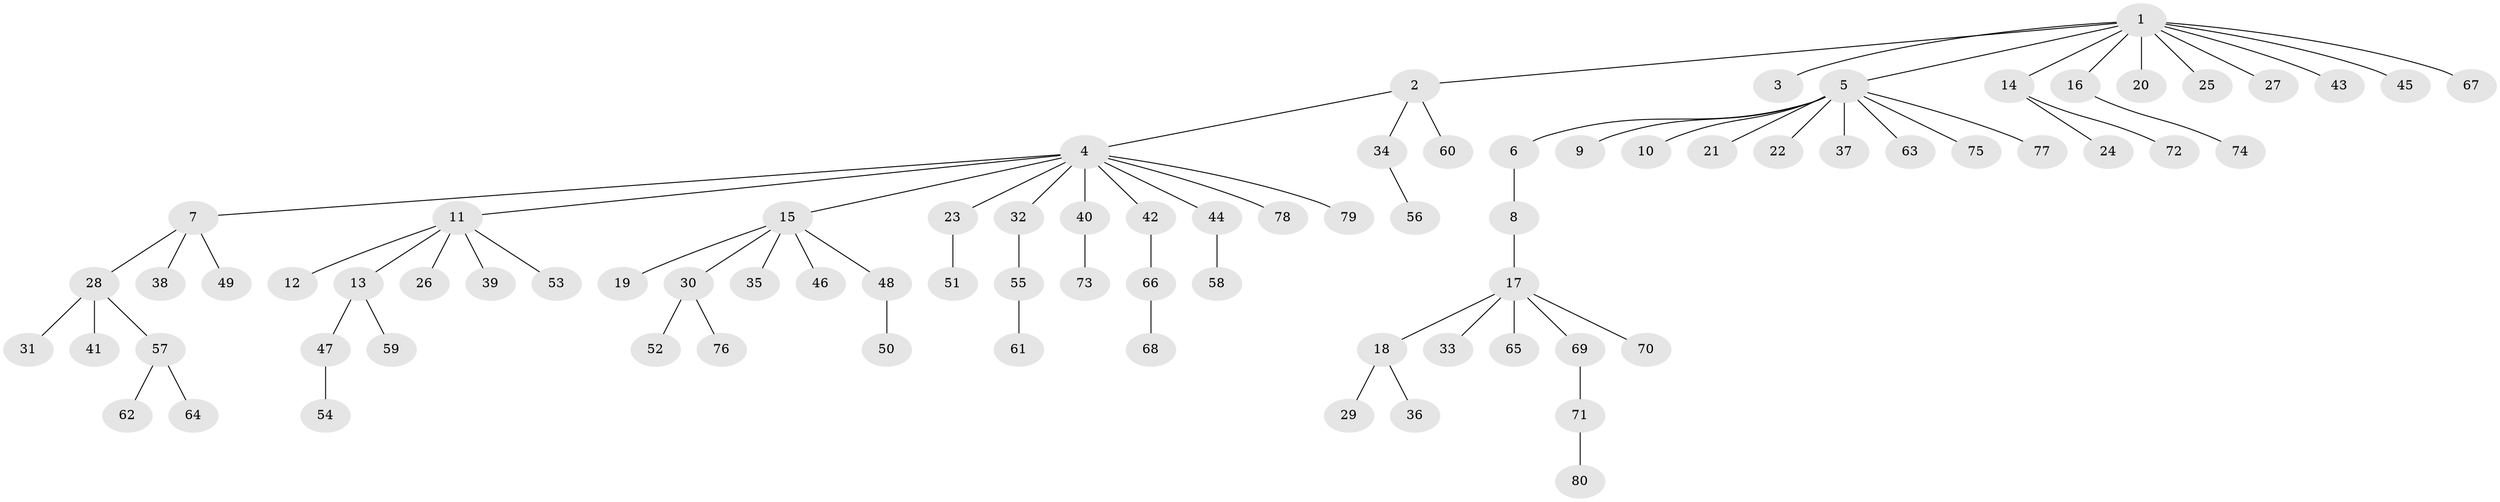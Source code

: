 // coarse degree distribution, {10: 0.01639344262295082, 13: 0.01639344262295082, 1: 0.6885245901639344, 9: 0.01639344262295082, 2: 0.18032786885245902, 3: 0.03278688524590164, 5: 0.01639344262295082, 6: 0.01639344262295082, 7: 0.01639344262295082}
// Generated by graph-tools (version 1.1) at 2025/41/03/06/25 10:41:44]
// undirected, 80 vertices, 79 edges
graph export_dot {
graph [start="1"]
  node [color=gray90,style=filled];
  1;
  2;
  3;
  4;
  5;
  6;
  7;
  8;
  9;
  10;
  11;
  12;
  13;
  14;
  15;
  16;
  17;
  18;
  19;
  20;
  21;
  22;
  23;
  24;
  25;
  26;
  27;
  28;
  29;
  30;
  31;
  32;
  33;
  34;
  35;
  36;
  37;
  38;
  39;
  40;
  41;
  42;
  43;
  44;
  45;
  46;
  47;
  48;
  49;
  50;
  51;
  52;
  53;
  54;
  55;
  56;
  57;
  58;
  59;
  60;
  61;
  62;
  63;
  64;
  65;
  66;
  67;
  68;
  69;
  70;
  71;
  72;
  73;
  74;
  75;
  76;
  77;
  78;
  79;
  80;
  1 -- 2;
  1 -- 3;
  1 -- 5;
  1 -- 14;
  1 -- 16;
  1 -- 20;
  1 -- 25;
  1 -- 27;
  1 -- 43;
  1 -- 45;
  1 -- 67;
  2 -- 4;
  2 -- 34;
  2 -- 60;
  4 -- 7;
  4 -- 11;
  4 -- 15;
  4 -- 23;
  4 -- 32;
  4 -- 40;
  4 -- 42;
  4 -- 44;
  4 -- 78;
  4 -- 79;
  5 -- 6;
  5 -- 9;
  5 -- 10;
  5 -- 21;
  5 -- 22;
  5 -- 37;
  5 -- 63;
  5 -- 75;
  5 -- 77;
  6 -- 8;
  7 -- 28;
  7 -- 38;
  7 -- 49;
  8 -- 17;
  11 -- 12;
  11 -- 13;
  11 -- 26;
  11 -- 39;
  11 -- 53;
  13 -- 47;
  13 -- 59;
  14 -- 24;
  14 -- 72;
  15 -- 19;
  15 -- 30;
  15 -- 35;
  15 -- 46;
  15 -- 48;
  16 -- 74;
  17 -- 18;
  17 -- 33;
  17 -- 65;
  17 -- 69;
  17 -- 70;
  18 -- 29;
  18 -- 36;
  23 -- 51;
  28 -- 31;
  28 -- 41;
  28 -- 57;
  30 -- 52;
  30 -- 76;
  32 -- 55;
  34 -- 56;
  40 -- 73;
  42 -- 66;
  44 -- 58;
  47 -- 54;
  48 -- 50;
  55 -- 61;
  57 -- 62;
  57 -- 64;
  66 -- 68;
  69 -- 71;
  71 -- 80;
}
